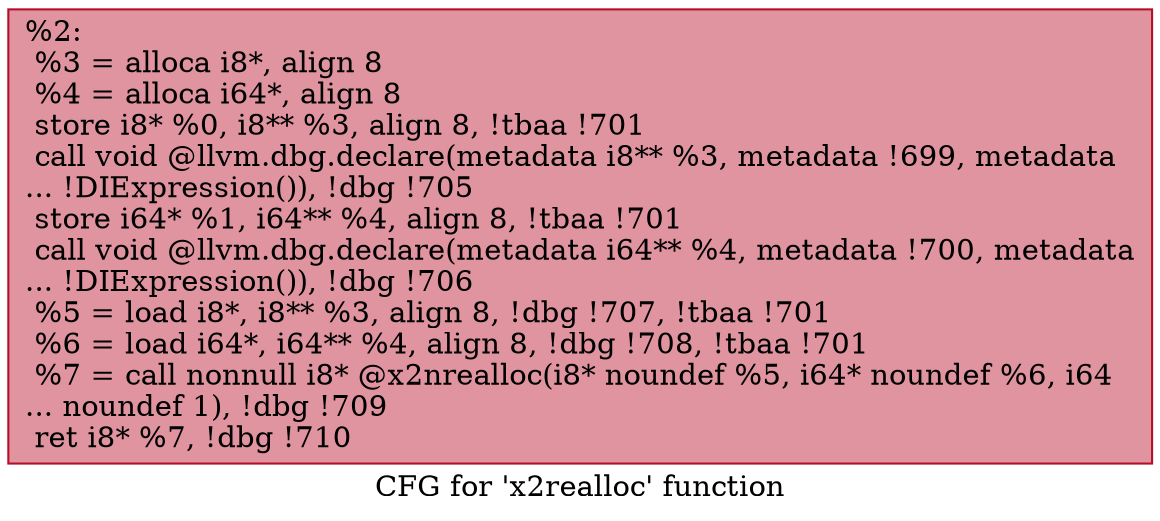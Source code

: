 digraph "CFG for 'x2realloc' function" {
	label="CFG for 'x2realloc' function";

	Node0x18eba40 [shape=record,color="#b70d28ff", style=filled, fillcolor="#b70d2870",label="{%2:\l  %3 = alloca i8*, align 8\l  %4 = alloca i64*, align 8\l  store i8* %0, i8** %3, align 8, !tbaa !701\l  call void @llvm.dbg.declare(metadata i8** %3, metadata !699, metadata\l... !DIExpression()), !dbg !705\l  store i64* %1, i64** %4, align 8, !tbaa !701\l  call void @llvm.dbg.declare(metadata i64** %4, metadata !700, metadata\l... !DIExpression()), !dbg !706\l  %5 = load i8*, i8** %3, align 8, !dbg !707, !tbaa !701\l  %6 = load i64*, i64** %4, align 8, !dbg !708, !tbaa !701\l  %7 = call nonnull i8* @x2nrealloc(i8* noundef %5, i64* noundef %6, i64\l... noundef 1), !dbg !709\l  ret i8* %7, !dbg !710\l}"];
}
